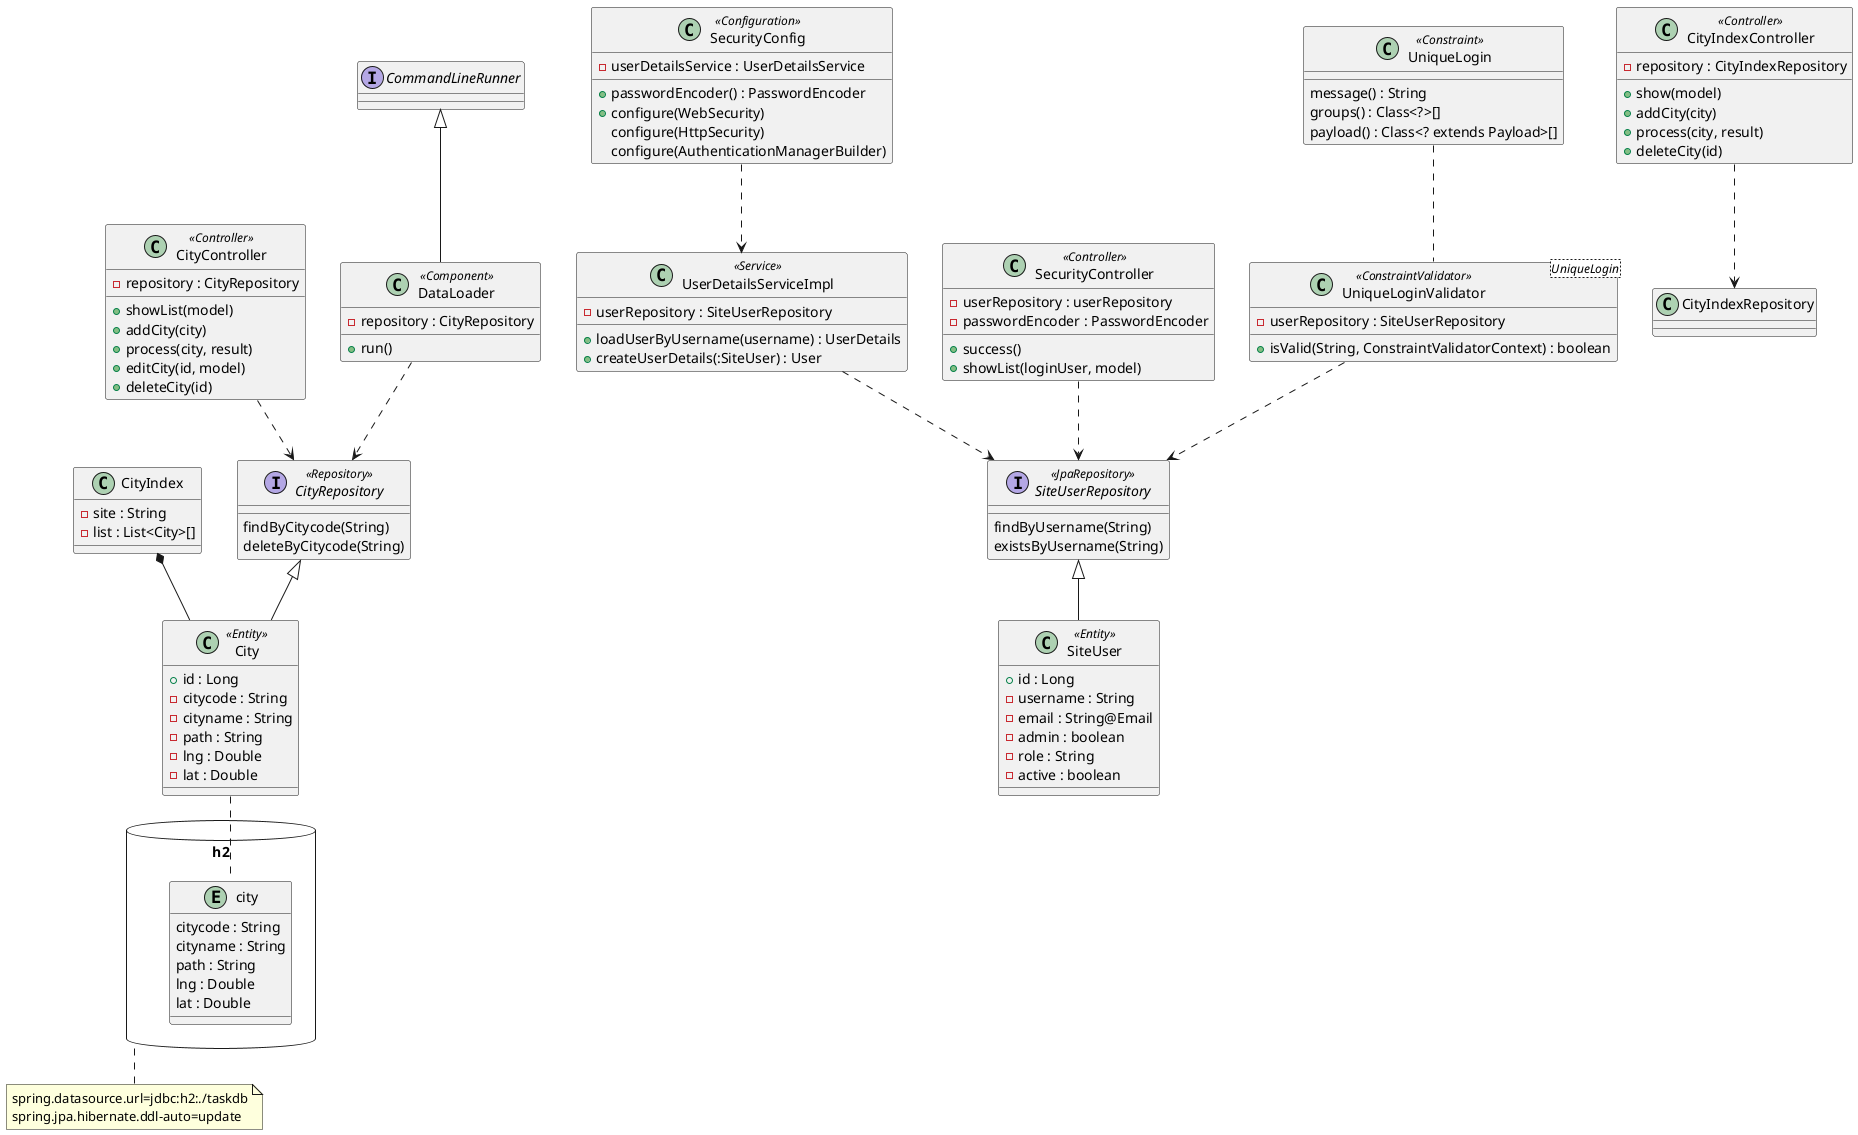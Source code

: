 @startuml

database "h2" as db {
	entity city {
		citycode : String
		cityname : String
		path : String
		lng : Double
		lat : Double
	}
}
note bottom of db : spring.datasource.url=jdbc:h2:./taskdb\nspring.jpa.hibernate.ddl-auto=update

class SecurityConfig <<Configuration>> {
	- userDetailsService : UserDetailsService
	+ passwordEncoder() : PasswordEncoder
	+ configure(WebSecurity)
	configure(HttpSecurity)
	configure(AuthenticationManagerBuilder)
}

class UserDetailsServiceImpl <<Service>> {
  - userRepository : SiteUserRepository
  + loadUserByUsername(username) : UserDetails
  + createUserDetails(:SiteUser) : User
}

class SecurityController <<Controller>> {
  - userRepository : userRepository
  - passwordEncoder : PasswordEncoder
  + success()
  + showList(loginUser, model)
}

class SiteUser <<Entity>> {
  + id : Long
  - username : String
  - email : String@Email
  - admin : boolean
  - role : String
  - active : boolean
}

class UniqueLoginValidator<UniqueLogin> <<ConstraintValidator>> {
  - userRepository : SiteUserRepository
  + isValid(String, ConstraintValidatorContext) : boolean
}

class UniqueLogin <<Constraint>> {
  message() : String
  groups() : Class<?>[]
  payload() : Class<? extends Payload>[]
}

interface SiteUserRepository <<JpaRepository>> {
	findByUsername(String)
	existsByUsername(String)
}
SecurityConfig ..> UserDetailsServiceImpl
UserDetailsServiceImpl ..> SiteUserRepository
SecurityController ..> SiteUserRepository
UniqueLoginValidator ..> SiteUserRepository
UniqueLogin .. UniqueLoginValidator
SiteUserRepository <|-- SiteUser

class City <<Entity>> {
  + id : Long
  - citycode : String
  - cityname : String
  - path : String
  - lng : Double
  - lat : Double
}
City .. city

class CityIndex {
	- site : String
	- list : List<City>[]
}
CityIndex *-- City

interface CityRepository <<Repository>> {
	findByCitycode(String)
	deleteByCitycode(String)
}
CityRepository <|-- City

class CityController <<Controller>> {
  - repository : CityRepository
  + showList(model)
  + addCity(city)
  + process(city, result)
  + editCity(id, model)
  + deleteCity(id)
}
CityController ..> CityRepository

class CityIndexController <<Controller>> {
  - repository : CityIndexRepository
  + show(model)
  + addCity(city)
  + process(city, result)
  + deleteCity(id)
}
CityIndexController ..> CityIndexRepository

interface CommandLineRunner

class DataLoader <<Component>> {
  - repository : CityRepository
  + run()
}
DataLoader ..> CityRepository

CommandLineRunner <|-- DataLoader

@enduml

